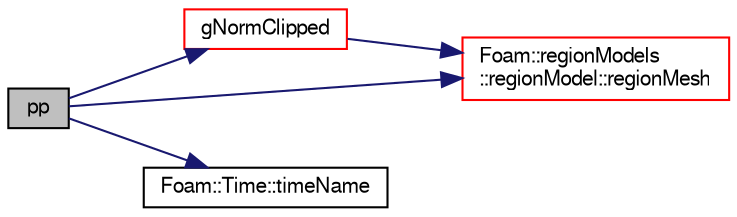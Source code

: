 digraph "pp"
{
  bgcolor="transparent";
  edge [fontname="FreeSans",fontsize="10",labelfontname="FreeSans",labelfontsize="10"];
  node [fontname="FreeSans",fontsize="10",shape=record];
  rankdir="LR";
  Node561 [label="pp",height=0.2,width=0.4,color="black", fillcolor="grey75", style="filled", fontcolor="black"];
  Node561 -> Node562 [color="midnightblue",fontsize="10",style="solid",fontname="FreeSans"];
  Node562 [label="gNormClipped",height=0.2,width=0.4,color="red",URL="$a29042.html#a02d206df7ce7e235814b5f0bd2f8668d",tooltip="Return the gravity normal-to-patch component contribution. "];
  Node562 -> Node564 [color="midnightblue",fontsize="10",style="solid",fontname="FreeSans"];
  Node564 [label="Foam::regionModels\l::regionModel::regionMesh",height=0.2,width=0.4,color="red",URL="$a28998.html#a89a37969c20983ee143c612486ce5313",tooltip="Return the region mesh database. "];
  Node561 -> Node564 [color="midnightblue",fontsize="10",style="solid",fontname="FreeSans"];
  Node561 -> Node622 [color="midnightblue",fontsize="10",style="solid",fontname="FreeSans"];
  Node622 [label="Foam::Time::timeName",height=0.2,width=0.4,color="black",URL="$a26350.html#ad9d86fef6eca18797c786726cf925179",tooltip="Return time name of given scalar time. "];
}
